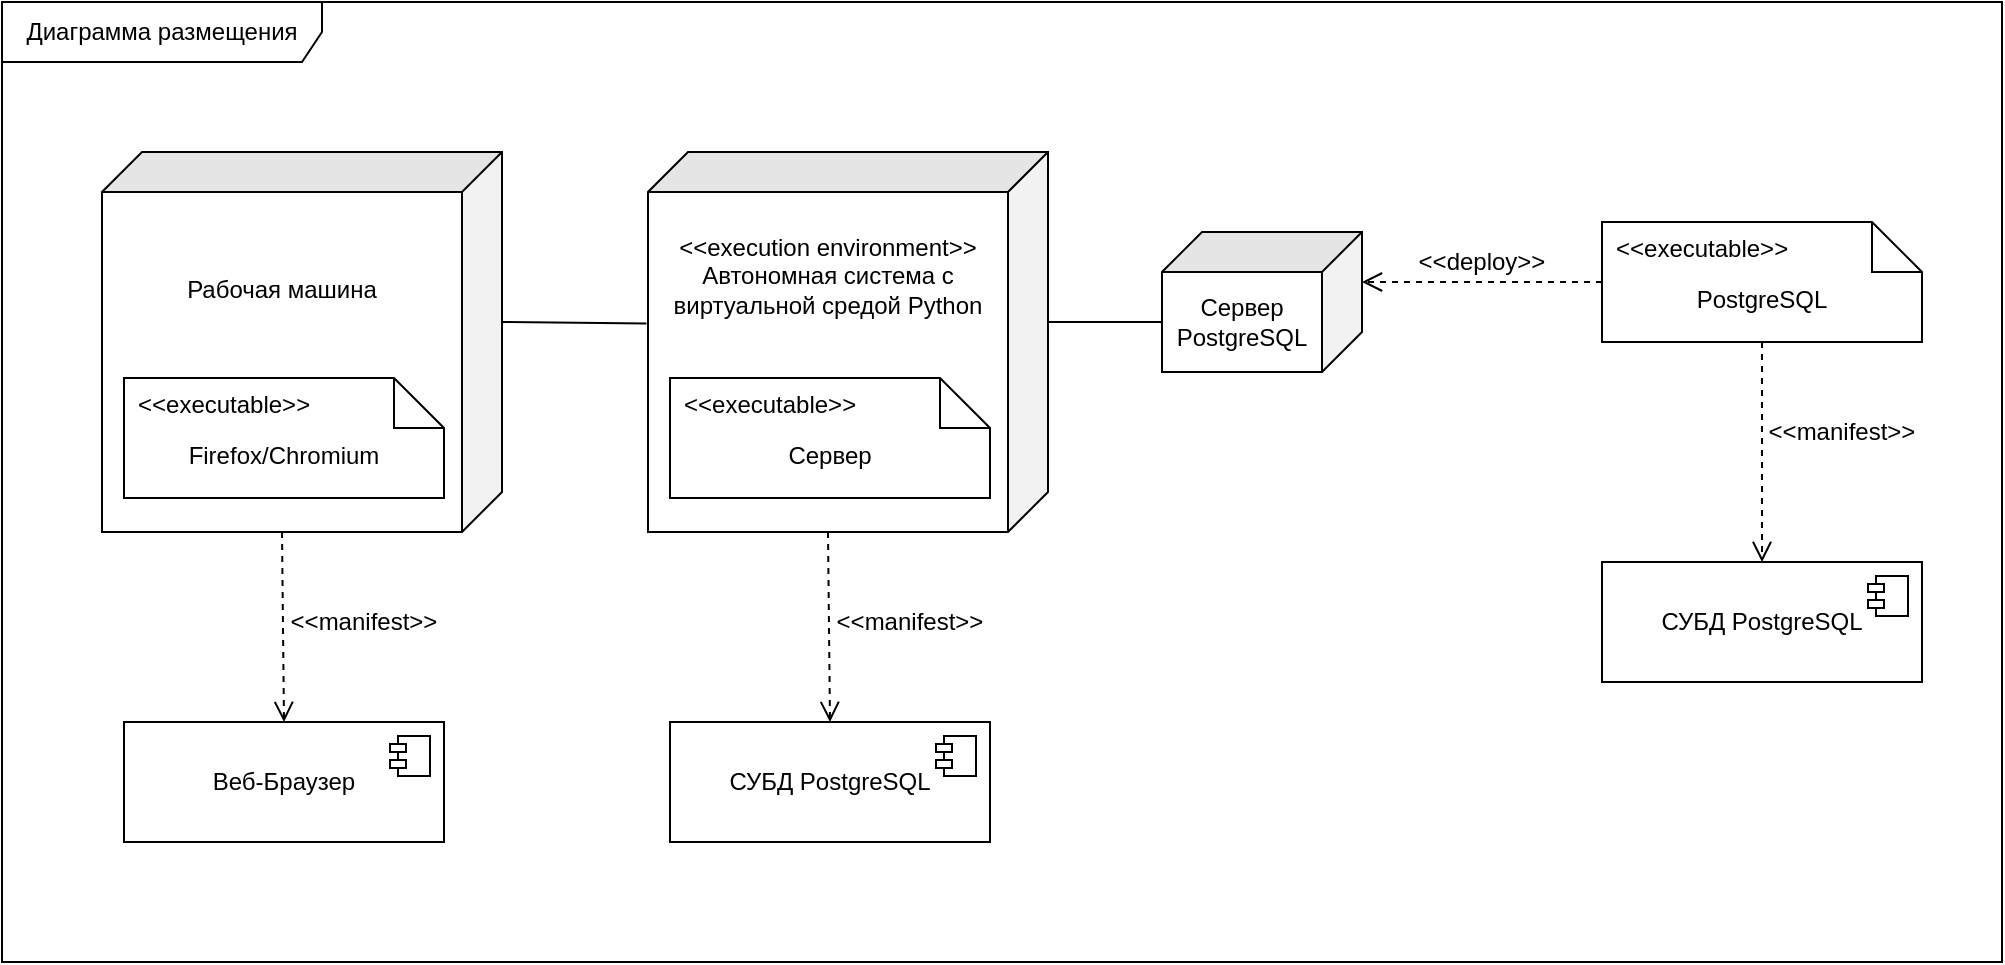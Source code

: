 <mxfile version="22.1.7" type="device">
  <diagram id="SNQxn0Sg8uv7-KmuZa3T" name="Страница — 1">
    <mxGraphModel dx="2351" dy="886" grid="1" gridSize="10" guides="1" tooltips="1" connect="1" arrows="1" fold="1" page="1" pageScale="1" pageWidth="827" pageHeight="1169" math="0" shadow="0">
      <root>
        <mxCell id="0" />
        <mxCell id="1" parent="0" />
        <mxCell id="OWFKqTvo_wW7p6A4P1cl-1" value="PostgreSQL" style="shape=note2;boundedLbl=1;whiteSpace=wrap;html=1;size=25;verticalAlign=top;align=center;" parent="1" vertex="1">
          <mxGeometry x="360" y="270" width="160" height="60" as="geometry" />
        </mxCell>
        <mxCell id="OWFKqTvo_wW7p6A4P1cl-2" value="&lt;&lt;executable&gt;&gt;" style="resizeWidth=1;part=1;strokeColor=none;fillColor=none;align=left;spacingLeft=5;" parent="OWFKqTvo_wW7p6A4P1cl-1" vertex="1">
          <mxGeometry width="160" height="25" relative="1" as="geometry" />
        </mxCell>
        <mxCell id="OWFKqTvo_wW7p6A4P1cl-51" value="СУБД PostgreSQL" style="html=1;dropTarget=0;whiteSpace=wrap;" parent="1" vertex="1">
          <mxGeometry x="360" y="440" width="160" height="60" as="geometry" />
        </mxCell>
        <mxCell id="OWFKqTvo_wW7p6A4P1cl-52" value="" style="shape=module;jettyWidth=8;jettyHeight=4;" parent="OWFKqTvo_wW7p6A4P1cl-51" vertex="1">
          <mxGeometry x="1" width="20" height="20" relative="1" as="geometry">
            <mxPoint x="-27" y="7" as="offset" />
          </mxGeometry>
        </mxCell>
        <mxCell id="OWFKqTvo_wW7p6A4P1cl-55" value="&amp;lt;&amp;lt;execution environment&amp;gt;&amp;gt;&lt;br&gt;Автономная система с виртуальной средой Python&lt;br&gt;&lt;br&gt;&lt;br&gt;&lt;br&gt;&lt;br&gt;&lt;br&gt;&lt;br&gt;" style="shape=cube;whiteSpace=wrap;html=1;boundedLbl=1;backgroundOutline=1;darkOpacity=0.05;darkOpacity2=0.1;size=20;gradientColor=none;direction=south;" parent="1" vertex="1">
          <mxGeometry x="-117" y="235" width="200" height="190" as="geometry" />
        </mxCell>
        <mxCell id="OWFKqTvo_wW7p6A4P1cl-56" value="Сервер" style="shape=note2;boundedLbl=1;whiteSpace=wrap;html=1;size=25;verticalAlign=top;align=center;" parent="1" vertex="1">
          <mxGeometry x="-106" y="348" width="160" height="60" as="geometry" />
        </mxCell>
        <mxCell id="OWFKqTvo_wW7p6A4P1cl-57" value="&lt;&lt;executable&gt;&gt;" style="resizeWidth=1;part=1;strokeColor=none;fillColor=none;align=left;spacingLeft=5;" parent="OWFKqTvo_wW7p6A4P1cl-56" vertex="1">
          <mxGeometry width="160" height="25" relative="1" as="geometry" />
        </mxCell>
        <mxCell id="OWFKqTvo_wW7p6A4P1cl-58" value="Сервер PostgreSQL" style="shape=cube;whiteSpace=wrap;html=1;boundedLbl=1;backgroundOutline=1;darkOpacity=0.05;darkOpacity2=0.1;size=20;gradientColor=none;direction=south;" parent="1" vertex="1">
          <mxGeometry x="140" y="275" width="100" height="70" as="geometry" />
        </mxCell>
        <mxCell id="OWFKqTvo_wW7p6A4P1cl-59" value="" style="endArrow=none;html=1;rounded=0;entryX=0;entryY=0;entryDx=45;entryDy=100;entryPerimeter=0;exitX=0;exitY=0;exitDx=85;exitDy=0;exitPerimeter=0;" parent="1" source="OWFKqTvo_wW7p6A4P1cl-55" target="OWFKqTvo_wW7p6A4P1cl-58" edge="1">
          <mxGeometry width="50" height="50" relative="1" as="geometry">
            <mxPoint x="280" y="470" as="sourcePoint" />
            <mxPoint x="330" y="420" as="targetPoint" />
          </mxGeometry>
        </mxCell>
        <mxCell id="OWFKqTvo_wW7p6A4P1cl-60" value="" style="endArrow=open;startArrow=none;endFill=0;startFill=0;endSize=8;html=1;verticalAlign=bottom;dashed=1;labelBackgroundColor=none;rounded=0;entryX=0;entryY=0;entryDx=25;entryDy=0;entryPerimeter=0;exitX=0;exitY=0.5;exitDx=0;exitDy=0;exitPerimeter=0;" parent="1" source="OWFKqTvo_wW7p6A4P1cl-1" target="OWFKqTvo_wW7p6A4P1cl-58" edge="1">
          <mxGeometry width="160" relative="1" as="geometry">
            <mxPoint x="330" y="430" as="sourcePoint" />
            <mxPoint x="490" y="430" as="targetPoint" />
          </mxGeometry>
        </mxCell>
        <mxCell id="OWFKqTvo_wW7p6A4P1cl-61" value="&amp;lt;&amp;lt;deploy&amp;gt;&amp;gt;" style="text;html=1;strokeColor=none;fillColor=none;align=center;verticalAlign=middle;whiteSpace=wrap;rounded=0;" parent="1" vertex="1">
          <mxGeometry x="260" y="275" width="80" height="30" as="geometry" />
        </mxCell>
        <mxCell id="OWFKqTvo_wW7p6A4P1cl-62" value="" style="endArrow=open;startArrow=none;endFill=0;startFill=0;endSize=8;html=1;verticalAlign=bottom;dashed=1;labelBackgroundColor=none;rounded=0;entryX=0.5;entryY=0;entryDx=0;entryDy=0;exitX=0.5;exitY=1;exitDx=0;exitDy=0;exitPerimeter=0;" parent="1" source="OWFKqTvo_wW7p6A4P1cl-1" target="OWFKqTvo_wW7p6A4P1cl-51" edge="1">
          <mxGeometry width="160" relative="1" as="geometry">
            <mxPoint x="440" y="400" as="sourcePoint" />
            <mxPoint x="320" y="400" as="targetPoint" />
          </mxGeometry>
        </mxCell>
        <mxCell id="OWFKqTvo_wW7p6A4P1cl-63" value="&amp;lt;&amp;lt;manifest&amp;gt;&amp;gt;" style="text;html=1;strokeColor=none;fillColor=none;align=center;verticalAlign=middle;whiteSpace=wrap;rounded=0;" parent="1" vertex="1">
          <mxGeometry x="440" y="360" width="80" height="30" as="geometry" />
        </mxCell>
        <mxCell id="OWFKqTvo_wW7p6A4P1cl-64" value="СУБД PostgreSQL" style="html=1;dropTarget=0;whiteSpace=wrap;" parent="1" vertex="1">
          <mxGeometry x="-106" y="520" width="160" height="60" as="geometry" />
        </mxCell>
        <mxCell id="OWFKqTvo_wW7p6A4P1cl-65" value="" style="shape=module;jettyWidth=8;jettyHeight=4;" parent="OWFKqTvo_wW7p6A4P1cl-64" vertex="1">
          <mxGeometry x="1" width="20" height="20" relative="1" as="geometry">
            <mxPoint x="-27" y="7" as="offset" />
          </mxGeometry>
        </mxCell>
        <mxCell id="OWFKqTvo_wW7p6A4P1cl-66" value="Рабочая машина&lt;br&gt;&lt;br&gt;&lt;br&gt;&lt;br&gt;&lt;br&gt;&lt;br&gt;" style="shape=cube;whiteSpace=wrap;html=1;boundedLbl=1;backgroundOutline=1;darkOpacity=0.05;darkOpacity2=0.1;size=20;gradientColor=none;direction=south;" parent="1" vertex="1">
          <mxGeometry x="-390" y="235" width="200" height="190" as="geometry" />
        </mxCell>
        <mxCell id="OWFKqTvo_wW7p6A4P1cl-67" value="Firefox/Chromium" style="shape=note2;boundedLbl=1;whiteSpace=wrap;html=1;size=25;verticalAlign=top;align=center;" parent="1" vertex="1">
          <mxGeometry x="-379" y="348" width="160" height="60" as="geometry" />
        </mxCell>
        <mxCell id="OWFKqTvo_wW7p6A4P1cl-68" value="&lt;&lt;executable&gt;&gt;" style="resizeWidth=1;part=1;strokeColor=none;fillColor=none;align=left;spacingLeft=5;" parent="OWFKqTvo_wW7p6A4P1cl-67" vertex="1">
          <mxGeometry width="160" height="25" relative="1" as="geometry" />
        </mxCell>
        <mxCell id="OWFKqTvo_wW7p6A4P1cl-69" value="Веб-Браузер" style="html=1;dropTarget=0;whiteSpace=wrap;" parent="1" vertex="1">
          <mxGeometry x="-379" y="520" width="160" height="60" as="geometry" />
        </mxCell>
        <mxCell id="OWFKqTvo_wW7p6A4P1cl-70" value="" style="shape=module;jettyWidth=8;jettyHeight=4;" parent="OWFKqTvo_wW7p6A4P1cl-69" vertex="1">
          <mxGeometry x="1" width="20" height="20" relative="1" as="geometry">
            <mxPoint x="-27" y="7" as="offset" />
          </mxGeometry>
        </mxCell>
        <mxCell id="OWFKqTvo_wW7p6A4P1cl-71" value="" style="endArrow=none;html=1;rounded=0;entryX=0.451;entryY=1.004;entryDx=0;entryDy=0;entryPerimeter=0;exitX=0;exitY=0;exitDx=85;exitDy=0;exitPerimeter=0;" parent="1" source="OWFKqTvo_wW7p6A4P1cl-66" target="OWFKqTvo_wW7p6A4P1cl-55" edge="1">
          <mxGeometry width="50" height="50" relative="1" as="geometry">
            <mxPoint x="-190" y="469.44" as="sourcePoint" />
            <mxPoint x="-133" y="469.44" as="targetPoint" />
          </mxGeometry>
        </mxCell>
        <mxCell id="OWFKqTvo_wW7p6A4P1cl-72" value="" style="endArrow=open;startArrow=none;endFill=0;startFill=0;endSize=8;html=1;verticalAlign=bottom;dashed=1;labelBackgroundColor=none;rounded=0;entryX=0.5;entryY=0;entryDx=0;entryDy=0;exitX=0;exitY=0;exitDx=190;exitDy=110;exitPerimeter=0;" parent="1" source="OWFKqTvo_wW7p6A4P1cl-66" target="OWFKqTvo_wW7p6A4P1cl-69" edge="1">
          <mxGeometry width="160" relative="1" as="geometry">
            <mxPoint x="-197" y="470" as="sourcePoint" />
            <mxPoint x="-197" y="580" as="targetPoint" />
          </mxGeometry>
        </mxCell>
        <mxCell id="OWFKqTvo_wW7p6A4P1cl-75" value="&amp;lt;&amp;lt;manifest&amp;gt;&amp;gt;" style="text;html=1;strokeColor=none;fillColor=none;align=center;verticalAlign=middle;whiteSpace=wrap;rounded=0;" parent="1" vertex="1">
          <mxGeometry x="-299" y="455" width="80" height="30" as="geometry" />
        </mxCell>
        <mxCell id="OWFKqTvo_wW7p6A4P1cl-76" value="" style="endArrow=open;startArrow=none;endFill=0;startFill=0;endSize=8;html=1;verticalAlign=bottom;dashed=1;labelBackgroundColor=none;rounded=0;entryX=0.5;entryY=0;entryDx=0;entryDy=0;exitX=0;exitY=0;exitDx=190;exitDy=110;exitPerimeter=0;" parent="1" edge="1">
          <mxGeometry width="160" relative="1" as="geometry">
            <mxPoint x="-27" y="425" as="sourcePoint" />
            <mxPoint x="-26" y="520" as="targetPoint" />
          </mxGeometry>
        </mxCell>
        <mxCell id="OWFKqTvo_wW7p6A4P1cl-77" value="&amp;lt;&amp;lt;manifest&amp;gt;&amp;gt;" style="text;html=1;strokeColor=none;fillColor=none;align=center;verticalAlign=middle;whiteSpace=wrap;rounded=0;" parent="1" vertex="1">
          <mxGeometry x="-26" y="455" width="80" height="30" as="geometry" />
        </mxCell>
        <mxCell id="2b4UQk6Yhaf1h5oQqdKy-1" value="Диаграмма размещения" style="shape=umlFrame;whiteSpace=wrap;html=1;pointerEvents=0;recursiveResize=0;container=1;collapsible=0;width=160;" vertex="1" parent="1">
          <mxGeometry x="-440" y="160" width="1000" height="480" as="geometry" />
        </mxCell>
      </root>
    </mxGraphModel>
  </diagram>
</mxfile>
